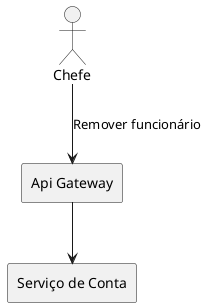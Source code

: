 @startuml
' Definições
actor Chefe
rectangle "Api Gateway" as ApiGateway
rectangle "Serviço de Conta" as ContaServico

' Relação
Chefe --> ApiGateway : Remover funcionário
ApiGateway --> ContaServico
@enduml